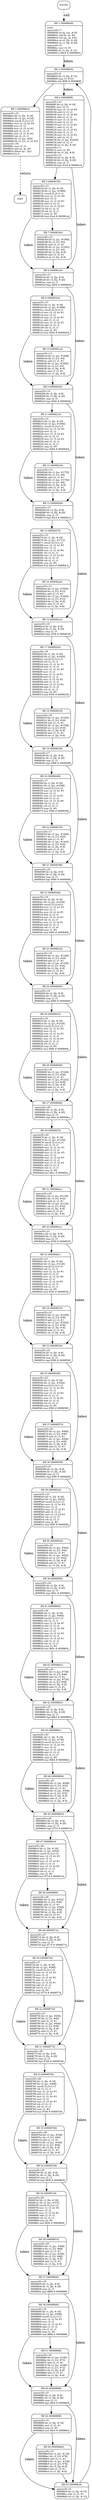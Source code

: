 digraph main{
node [shape=Mrecord, labeljust=l, fontsize=10];
	"0" [label="ENTRY"]
	"0" -> "1" [label="call", style=dashed, weight=2];
	"1" [label="{BB 1 (000080d8) | main:\lsparse20.c:7\l000080d8    str fp, [sp, #-4]!\l000080dc    add fp, sp, #0\l000080e0    sub sp, sp, #20\l000080e4    str r0, [fp, #-16]\l000080e8    str r1, [fp, #-20]\lsparse20.c:9\l000080ec    mov r3, #1\l000080f0    str r3, [fp, #-12]\l000080f4    b 88d4    # 000088d4\l }"]
	"1" -> "2" [label="taken", weight=3];
	"2" [label="{BB 2 (000088d4) | sparse20.c:9\l000088d4    ldr r3, [fp, #-12]\l000088d8    cmp r3, #101\l000088dc    ble 80f8    # 000080f8\l }"]
	"2" -> "3" [weight=4];
	"2" -> "4" [label="taken", weight=3];
	"3" [label="{BB 3 (000088e0) | sparse20.c:33\l000088e0    ldr r1, [fp, #-16]\l000088e4    ldr r3, [pc, #124]\l000088e8    umull r2,r3,r1,r3\l000088ec    mov r2, r3, lsr #4\l000088f0    mov r3, r2\l000088f4    mov r3, r3, lsl #2\l000088f8    add r3, r3, r2\l000088fc    mov r3, r3, lsl #2\l00008900    rsb r2, r3, r1\l00008904    ldr r3, [pc, #24]\l00008908    ldr r3, [r3, r2, lsl #2]\lsparse20.c:34\l0000890c    mov r0, r3\l00008910    add sp, fp, #0\l00008914    ldmia sp!, \{fp\}\l00008918    bx lr\l }"]
	"3" -> "65" [label="return", style=dashed, weight=2];
	"4" [label="{BB 4 (000080f8) | sparse20.c:10\l000080f8    ldr r2, [fp, #-16]\l000080fc    mov r3, r2\l00008100    mov r3, r3, lsl #6\l00008104    add r3, r3, r2\l00008108    mov r3, r3, lsl #6\l0000810c    add r3, r3, r2\l00008110    mov r3, r3, lsl #2\l00008114    add r3, r3, r2\l00008118    mov r3, r3, lsl #2\l0000811c    add r3, r3, r2\l00008120    mov r2, r3, lsl #2\l00008124    add r3, r3, r2\l00008128    mov r2, r3, lsl #2\l0000812c    add r2, r3, r2\l00008130    ldr r3, [pc, #2020]\l00008134    add r3, r2, r3\l00008138    str r3, [fp, #-16]\lsparse20.c:11\l0000813c    mov r3, #0\l00008140    str r3, [fp, #-8]\lsparse20.c:12\l00008144    ldr r2, [fp, #-8]\l00008148    ldr r3, [fp, #-20]\l0000814c    cmp r2, r3\l00008150    bge 81a4    # 000081a4\l }"]
	"4" -> "5" [weight=4];
	"4" -> "6" [label="taken", weight=3];
	"5" [label="{BB 5 (00008154) | sparse20.c:12\l00008154    ldr r1, [fp, #-16]\l00008158    ldr r3, [pc, #1984]\l0000815c    umull r2,r3,r1,r3\l00008160    mov r2, r3, lsr #6\l00008164    mov r3, r2\l00008168    mov r3, r3, lsl #3\l0000816c    add r3, r3, r2\l00008170    mov r3, r3, lsl #3\l00008174    rsb r3, r2, r3\l00008178    rsb r2, r3, r1\l0000817c    cmp r2, #0\l00008180    bne 81a4    # 000081a4\l }"]
	"5" -> "7" [weight=4];
	"5" -> "6" [label="taken", weight=3];
	"6" [label="{BB 6 (000081a4) | sparse20.c:13\l000081a4    ldr r2, [fp, #-8]\l000081a8    ldr r3, [fp, #-20]\l000081ac    cmp r2, r3\l000081b0    bge 8204    # 00008204\l }"]
	"6" -> "8" [weight=4];
	"6" -> "9" [label="taken", weight=3];
	"7" [label="{BB 7 (00008184) | sparse20.c:12\l00008184    ldr r3, [pc, #1944]\l00008188    ldr r3, [r3, #0]\l0000818c    add r2, r3, #1\l00008190    ldr r3, [pc, #1932]\l00008194    str r2, [r3, #0]\l00008198    ldr r3, [fp, #-8]\l0000819c    add r3, r3, #1\l000081a0    str r3, [fp, #-8]\l }"]
	"7" -> "6" [weight=4];
	"8" [label="{BB 8 (000081b4) | sparse20.c:13\l000081b4    ldr r1, [fp, #-16]\l000081b8    ldr r3, [pc, #1896]\l000081bc    umull r2,r3,r1,r3\l000081c0    mov r2, r3, lsr #1\l000081c4    mov r3, r2\l000081c8    mov r3, r3, lsl #5\l000081cc    add r3, r3, r2\l000081d0    mov r3, r3, lsl #1\l000081d4    add r3, r3, r2\l000081d8    rsb r2, r3, r1\l000081dc    cmp r2, #0\l000081e0    bne 8204    # 00008204\l }"]
	"8" -> "10" [weight=4];
	"8" -> "9" [label="taken", weight=3];
	"9" [label="{BB 9 (00008204) | sparse20.c:14\l00008204    ldr r2, [fp, #-8]\l00008208    ldr r3, [fp, #-20]\l0000820c    cmp r2, r3\l00008210    bge 8264    # 00008264\l }"]
	"9" -> "11" [weight=4];
	"9" -> "12" [label="taken", weight=3];
	"10" [label="{BB 10 (000081e4) | sparse20.c:13\l000081e4    ldr r3, [pc, #1848]\l000081e8    ldr r3, [r3, #4]\l000081ec    add r2, r3, #1\l000081f0    ldr r3, [pc, #1836]\l000081f4    str r2, [r3, #4]\l000081f8    ldr r3, [fp, #-8]\l000081fc    add r3, r3, #1\l00008200    str r3, [fp, #-8]\l }"]
	"10" -> "9" [weight=4];
	"11" [label="{BB 11 (00008214) | sparse20.c:14\l00008214    ldr r1, [fp, #-16]\l00008218    ldr r3, [pc, #1804]\l0000821c    umull r2,r3,r1,r3\l00008220    mov r2, r3, lsr #4\l00008224    mov r3, r2\l00008228    mov r3, r3, lsl #4\l0000822c    rsb r3, r2, r3\l00008230    mov r3, r3, lsl #2\l00008234    add r3, r3, r2\l00008238    rsb r2, r3, r1\l0000823c    cmp r2, #0\l00008240    bne 8264    # 00008264\l }"]
	"11" -> "13" [weight=4];
	"11" -> "12" [label="taken", weight=3];
	"12" [label="{BB 12 (00008264) | sparse20.c:15\l00008264    ldr r2, [fp, #-8]\l00008268    ldr r3, [fp, #-20]\l0000826c    cmp r2, r3\l00008270    bge 82c4    # 000082c4\l }"]
	"12" -> "14" [weight=4];
	"12" -> "15" [label="taken", weight=3];
	"13" [label="{BB 13 (00008244) | sparse20.c:14\l00008244    ldr r3, [pc, #1752]\l00008248    ldr r3, [r3, #8]\l0000824c    add r2, r3, #1\l00008250    ldr r3, [pc, #1740]\l00008254    str r2, [r3, #8]\l00008258    ldr r3, [fp, #-8]\l0000825c    add r3, r3, #1\l00008260    str r3, [fp, #-8]\l }"]
	"13" -> "12" [weight=4];
	"14" [label="{BB 14 (00008274) | sparse20.c:15\l00008274    ldr r1, [fp, #-16]\l00008278    ldr r3, [pc, #1712]\l0000827c    umull r2,r3,r1,r3\l00008280    mov r2, r3, lsr #3\l00008284    mov r3, r2\l00008288    mov r3, r3, lsl #4\l0000828c    rsb r3, r2, r3\l00008290    mov r3, r3, lsl #2\l00008294    rsb r3, r2, r3\l00008298    rsb r2, r3, r1\l0000829c    cmp r2, #0\l000082a0    bne 82c4    # 000082c4\l }"]
	"14" -> "16" [weight=4];
	"14" -> "15" [label="taken", weight=3];
	"15" [label="{BB 15 (000082c4) | sparse20.c:16\l000082c4    ldr r2, [fp, #-8]\l000082c8    ldr r3, [fp, #-20]\l000082cc    cmp r2, r3\l000082d0    bge 8338    # 00008338\l }"]
	"15" -> "17" [weight=4];
	"15" -> "18" [label="taken", weight=3];
	"16" [label="{BB 16 (000082a4) | sparse20.c:15\l000082a4    ldr r3, [pc, #1656]\l000082a8    ldr r3, [r3, #12]\l000082ac    add r2, r3, #1\l000082b0    ldr r3, [pc, #1644]\l000082b4    str r2, [r3, #12]\l000082b8    ldr r3, [fp, #-8]\l000082bc    add r3, r3, #1\l000082c0    str r3, [fp, #-8]\l }"]
	"16" -> "15" [weight=4];
	"17" [label="{BB 17 (000082d4) | sparse20.c:16\l000082d4    ldr r1, [fp, #-16]\l000082d8    ldr r3, [pc, #1620]\l000082dc    umull r2,r3,r1,r3\l000082e0    rsb r2, r3, r1\l000082e4    mov r2, r2, lsr #1\l000082e8    add r3, r3, r2\l000082ec    mov r2, r3, lsr #5\l000082f0    mov r3, r2\l000082f4    mov r3, r3, lsl #1\l000082f8    add r3, r3, r2\l000082fc    mov r3, r3, lsl #2\l00008300    add r3, r3, r2\l00008304    mov r3, r3, lsl #2\l00008308    add r3, r3, r2\l0000830c    rsb r2, r3, r1\l00008310    cmp r2, #0\l00008314    bne 8338    # 00008338\l }"]
	"17" -> "19" [weight=4];
	"17" -> "18" [label="taken", weight=3];
	"18" [label="{BB 18 (00008338) | sparse20.c:17\l00008338    ldr r2, [fp, #-8]\l0000833c    ldr r3, [fp, #-20]\l00008340    cmp r2, r3\l00008344    bge 8398    # 00008398\l }"]
	"18" -> "20" [weight=4];
	"18" -> "21" [label="taken", weight=3];
	"19" [label="{BB 19 (00008318) | sparse20.c:16\l00008318    ldr r3, [pc, #1540]\l0000831c    ldr r3, [r3, #16]\l00008320    add r2, r3, #1\l00008324    ldr r3, [pc, #1528]\l00008328    str r2, [r3, #16]\l0000832c    ldr r3, [fp, #-8]\l00008330    add r3, r3, #1\l00008334    str r3, [fp, #-8]\l }"]
	"19" -> "18" [weight=4];
	"20" [label="{BB 20 (00008348) | sparse20.c:17\l00008348    ldr r1, [fp, #-16]\l0000834c    ldr r3, [pc, #1508]\l00008350    umull r2,r3,r1,r3\l00008354    mov r2, r3, lsr #5\l00008358    mov r3, r2\l0000835c    mov r3, r3, lsl #1\l00008360    add r3, r3, r2\l00008364    mov r3, r3, lsl #4\l00008368    rsb r3, r2, r3\l0000836c    rsb r2, r3, r1\l00008370    cmp r2, #0\l00008374    bne 8398    # 00008398\l }"]
	"20" -> "22" [weight=4];
	"20" -> "21" [label="taken", weight=3];
	"21" [label="{BB 21 (00008398) | sparse20.c:18\l00008398    ldr r2, [fp, #-8]\l0000839c    ldr r3, [fp, #-20]\l000083a0    cmp r2, r3\l000083a4    bge 8400    # 00008400\l }"]
	"21" -> "23" [weight=4];
	"21" -> "24" [label="taken", weight=3];
	"22" [label="{BB 22 (00008378) | sparse20.c:17\l00008378    ldr r3, [pc, #1444]\l0000837c    ldr r3, [r3, #20]\l00008380    add r2, r3, #1\l00008384    ldr r3, [pc, #1432]\l00008388    str r2, [r3, #20]\l0000838c    ldr r3, [fp, #-8]\l00008390    add r3, r3, #1\l00008394    str r3, [fp, #-8]\l }"]
	"22" -> "21" [weight=4];
	"23" [label="{BB 23 (000083a8) | sparse20.c:18\l000083a8    ldr r0, [fp, #-16]\l000083ac    ldr r3, [pc, #1416]\l000083b0    umull r2,r3,r0,r3\l000083b4    mov r1, r3, lsr #3\l000083b8    mov r2, r1\l000083bc    mov r2, r2, lsl #1\l000083c0    add r2, r2, r1\l000083c4    mov r3, r2, lsl #3\l000083c8    rsb r3, r2, r3\l000083cc    mov r3, r3, lsl #1\l000083d0    add r3, r3, r1\l000083d4    rsb r1, r3, r0\l000083d8    cmp r1, #0\l000083dc    bne 8400    # 00008400\l }"]
	"23" -> "25" [weight=4];
	"23" -> "24" [label="taken", weight=3];
	"24" [label="{BB 24 (00008400) | sparse20.c:19\l00008400    ldr r2, [fp, #-8]\l00008404    ldr r3, [fp, #-20]\l00008408    cmp r2, r3\l0000840c    bge 8460    # 00008460\l }"]
	"24" -> "26" [weight=4];
	"24" -> "27" [label="taken", weight=3];
	"25" [label="{BB 25 (000083e0) | sparse20.c:18\l000083e0    ldr r3, [pc, #1340]\l000083e4    ldr r3, [r3, #24]\l000083e8    add r2, r3, #1\l000083ec    ldr r3, [pc, #1328]\l000083f0    str r2, [r3, #24]\l000083f4    ldr r3, [fp, #-8]\l000083f8    add r3, r3, #1\l000083fc    str r3, [fp, #-8]\l }"]
	"25" -> "24" [weight=4];
	"26" [label="{BB 26 (00008410) | sparse20.c:19\l00008410    ldr r1, [fp, #-16]\l00008414    ldr r3, [pc, #1316]\l00008418    umull r2,r3,r1,r3\l0000841c    mov r2, r3, lsr #5\l00008420    mov r3, r2\l00008424    mov r3, r3, lsl #2\l00008428    add r3, r3, r2\l0000842c    mov r3, r3, lsl #3\l00008430    add r3, r3, r2\l00008434    rsb r2, r3, r1\l00008438    cmp r2, #0\l0000843c    bne 8460    # 00008460\l }"]
	"26" -> "28" [weight=4];
	"26" -> "27" [label="taken", weight=3];
	"27" [label="{BB 27 (00008460) | sparse20.c:20\l00008460    ldr r2, [fp, #-8]\l00008464    ldr r3, [fp, #-20]\l00008468    cmp r2, r3\l0000846c    bge 84cc    # 000084cc\l }"]
	"27" -> "29" [weight=4];
	"27" -> "30" [label="taken", weight=3];
	"28" [label="{BB 28 (00008440) | sparse20.c:19\l00008440    ldr r3, [pc, #1244]\l00008444    ldr r3, [r3, #28]\l00008448    add r2, r3, #1\l0000844c    ldr r3, [pc, #1232]\l00008450    str r2, [r3, #28]\l00008454    ldr r3, [fp, #-8]\l00008458    add r3, r3, #1\l0000845c    str r3, [fp, #-8]\l }"]
	"28" -> "27" [weight=4];
	"29" [label="{BB 29 (00008470) | sparse20.c:20\l00008470    ldr r1, [fp, #-16]\l00008474    ldr r3, [pc, #1224]\l00008478    umull r2,r3,r1,r3\l0000847c    rsb r2, r3, r1\l00008480    mov r2, r2, lsr #1\l00008484    add r3, r3, r2\l00008488    mov r2, r3, lsr #5\l0000848c    mov r3, r2\l00008490    mov r3, r3, lsl #3\l00008494    add r3, r3, r2\l00008498    mov r3, r3, lsl #2\l0000849c    add r3, r3, r2\l000084a0    rsb r2, r3, r1\l000084a4    cmp r2, #0\l000084a8    bne 84cc    # 000084cc\l }"]
	"29" -> "31" [weight=4];
	"29" -> "30" [label="taken", weight=3];
	"30" [label="{BB 30 (000084cc) | sparse20.c:21\l000084cc    ldr r2, [fp, #-8]\l000084d0    ldr r3, [fp, #-20]\l000084d4    cmp r2, r3\l000084d8    bge 8530    # 00008530\l }"]
	"30" -> "32" [weight=4];
	"30" -> "33" [label="taken", weight=3];
	"31" [label="{BB 31 (000084ac) | sparse20.c:20\l000084ac    ldr r3, [pc, #1136]\l000084b0    ldr r3, [r3, #32]\l000084b4    add r2, r3, #1\l000084b8    ldr r3, [pc, #1124]\l000084bc    str r2, [r3, #32]\l000084c0    ldr r3, [fp, #-8]\l000084c4    add r3, r3, #1\l000084c8    str r3, [fp, #-8]\l }"]
	"31" -> "30" [weight=4];
	"32" [label="{BB 32 (000084dc) | sparse20.c:21\l000084dc    ldr r1, [fp, #-16]\l000084e0    ldr r3, [pc, #1120]\l000084e4    umull r2,r3,r1,r3\l000084e8    rsb r2, r3, r1\l000084ec    mov r2, r2, lsr #1\l000084f0    add r3, r3, r2\l000084f4    mov r2, r3, lsr #4\l000084f8    mov r3, r2\l000084fc    mov r3, r3, lsl #5\l00008500    rsb r3, r2, r3\l00008504    rsb r2, r3, r1\l00008508    cmp r2, #0\l0000850c    bne 8530    # 00008530\l }"]
	"32" -> "34" [weight=4];
	"32" -> "33" [label="taken", weight=3];
	"33" [label="{BB 33 (00008530) | sparse20.c:22\l00008530    ldr r2, [fp, #-8]\l00008534    ldr r3, [fp, #-20]\l00008538    cmp r2, r3\l0000853c    bge 8590    # 00008590\l }"]
	"33" -> "35" [weight=4];
	"33" -> "36" [label="taken", weight=3];
	"34" [label="{BB 34 (00008510) | sparse20.c:21\l00008510    ldr r3, [pc, #1036]\l00008514    ldr r3, [r3, #36]\l00008518    add r2, r3, #1\l0000851c    ldr r3, [pc, #1024]\l00008520    str r2, [r3, #36]\l00008524    ldr r3, [fp, #-8]\l00008528    add r3, r3, #1\l0000852c    str r3, [fp, #-8]\l }"]
	"34" -> "33" [weight=4];
	"35" [label="{BB 35 (00008540) | sparse20.c:22\l00008540    ldr r1, [fp, #-16]\l00008544    ldr r3, [pc, #1024]\l00008548    umull r2,r3,r1,r3\l0000854c    mov r2, r3, lsr #4\l00008550    mov r3, r2\l00008554    mov r3, r3, lsl #3\l00008558    rsb r3, r2, r3\l0000855c    mov r3, r3, lsl #2\l00008560    add r3, r3, r2\l00008564    rsb r2, r3, r1\l00008568    cmp r2, #0\l0000856c    bne 8590    # 00008590\l }"]
	"35" -> "37" [weight=4];
	"35" -> "36" [label="taken", weight=3];
	"36" [label="{BB 36 (00008590) | sparse20.c:23\l00008590    ldr r2, [fp, #-8]\l00008594    ldr r3, [fp, #-20]\l00008598    cmp r2, r3\l0000859c    bge 85f0    # 000085f0\l }"]
	"36" -> "38" [weight=4];
	"36" -> "39" [label="taken", weight=3];
	"37" [label="{BB 37 (00008570) | sparse20.c:22\l00008570    ldr r3, [pc, #940]\l00008574    ldr r3, [r3, #40]\l00008578    add r2, r3, #1\l0000857c    ldr r3, [pc, #928]\l00008580    str r2, [r3, #40]\l00008584    ldr r3, [fp, #-8]\l00008588    add r3, r3, #1\l0000858c    str r3, [fp, #-8]\l }"]
	"37" -> "36" [weight=4];
	"38" [label="{BB 38 (000085a0) | sparse20.c:23\l000085a0    ldr r1, [fp, #-16]\l000085a4    ldr r3, [pc, #932]\l000085a8    umull r2,r3,r1,r3\l000085ac    mov r2, r3, lsr #4\l000085b0    mov r3, r2\l000085b4    mov r3, r3, lsl #1\l000085b8    add r3, r3, r2\l000085bc    mov r3, r3, lsl #3\l000085c0    rsb r3, r2, r3\l000085c4    rsb r2, r3, r1\l000085c8    cmp r2, #0\l000085cc    bne 85f0    # 000085f0\l }"]
	"38" -> "40" [weight=4];
	"38" -> "39" [label="taken", weight=3];
	"39" [label="{BB 39 (000085f0) | sparse20.c:24\l000085f0    ldr r2, [fp, #-8]\l000085f4    ldr r3, [fp, #-20]\l000085f8    cmp r2, r3\l000085fc    bge 865c    # 0000865c\l }"]
	"39" -> "41" [weight=4];
	"39" -> "42" [label="taken", weight=3];
	"40" [label="{BB 40 (000085d0) | sparse20.c:23\l000085d0    ldr r3, [pc, #844]\l000085d4    ldr r3, [r3, #44]\l000085d8    add r2, r3, #1\l000085dc    ldr r3, [pc, #832]\l000085e0    str r2, [r3, #44]\l000085e4    ldr r3, [fp, #-8]\l000085e8    add r3, r3, #1\l000085ec    str r3, [fp, #-8]\l }"]
	"40" -> "39" [weight=4];
	"41" [label="{BB 41 (00008600) | sparse20.c:24\l00008600    ldr r1, [fp, #-16]\l00008604    ldr r3, [pc, #840]\l00008608    umull r2,r3,r1,r3\l0000860c    rsb r2, r3, r1\l00008610    mov r2, r2, lsr #1\l00008614    add r3, r3, r2\l00008618    mov r2, r3, lsr #4\l0000861c    mov r3, r2\l00008620    mov r3, r3, lsl #3\l00008624    add r3, r3, r2\l00008628    mov r3, r3, lsl #1\l0000862c    add r3, r3, r2\l00008630    rsb r2, r3, r1\l00008634    cmp r2, #0\l00008638    bne 865c    # 0000865c\l }"]
	"41" -> "43" [weight=4];
	"41" -> "42" [label="taken", weight=3];
	"42" [label="{BB 42 (0000865c) | sparse20.c:25\l0000865c    ldr r2, [fp, #-8]\l00008660    ldr r3, [fp, #-20]\l00008664    cmp r2, r3\l00008668    bge 86b4    # 000086b4\l }"]
	"42" -> "44" [weight=4];
	"42" -> "45" [label="taken", weight=3];
	"43" [label="{BB 43 (0000863c) | sparse20.c:24\l0000863c    ldr r3, [pc, #736]\l00008640    ldr r3, [r3, #48]\l00008644    add r2, r3, #1\l00008648    ldr r3, [pc, #724]\l0000864c    str r2, [r3, #48]\l00008650    ldr r3, [fp, #-8]\l00008654    add r3, r3, #1\l00008658    str r3, [fp, #-8]\l }"]
	"43" -> "42" [weight=4];
	"44" [label="{BB 44 (0000866c) | sparse20.c:25\l0000866c    ldr r1, [fp, #-16]\l00008670    ldr r3, [pc, #736]\l00008674    umull r2,r3,r1,r3\l00008678    mov r2, r3, lsr #4\l0000867c    mov r3, r2\l00008680    mov r3, r3, lsl #4\l00008684    add r3, r3, r2\l00008688    rsb r2, r3, r1\l0000868c    cmp r2, #0\l00008690    bne 86b4    # 000086b4\l }"]
	"44" -> "46" [weight=4];
	"44" -> "45" [label="taken", weight=3];
	"45" [label="{BB 45 (000086b4) | sparse20.c:26\l000086b4    ldr r2, [fp, #-8]\l000086b8    ldr r3, [fp, #-20]\l000086bc    cmp r2, r3\l000086c0    bge 8714    # 00008714\l }"]
	"45" -> "47" [weight=4];
	"45" -> "48" [label="taken", weight=3];
	"46" [label="{BB 46 (00008694) | sparse20.c:25\l00008694    ldr r3, [pc, #648]\l00008698    ldr r3, [r3, #52]\l0000869c    add r2, r3, #1\l000086a0    ldr r3, [pc, #636]\l000086a4    str r2, [r3, #52]\l000086a8    ldr r3, [fp, #-8]\l000086ac    add r3, r3, #1\l000086b0    str r3, [fp, #-8]\l }"]
	"46" -> "45" [weight=4];
	"47" [label="{BB 47 (000086c4) | sparse20.c:26\l000086c4    ldr r1, [fp, #-16]\l000086c8    ldr r3, [pc, #652]\l000086cc    umull r2,r3,r1,r3\l000086d0    mov r2, r3, lsr #2\l000086d4    mov r3, r2\l000086d8    mov r3, r3, lsl #1\l000086dc    add r3, r3, r2\l000086e0    mov r3, r3, lsl #2\l000086e4    add r3, r3, r2\l000086e8    rsb r2, r3, r1\l000086ec    cmp r2, #0\l000086f0    bne 8714    # 00008714\l }"]
	"47" -> "49" [weight=4];
	"47" -> "48" [label="taken", weight=3];
	"48" [label="{BB 48 (00008714) | sparse20.c:27\l00008714    ldr r2, [fp, #-8]\l00008718    ldr r3, [fp, #-20]\l0000871c    cmp r2, r3\l00008720    bge 8774    # 00008774\l }"]
	"48" -> "50" [weight=4];
	"48" -> "51" [label="taken", weight=3];
	"49" [label="{BB 49 (000086f4) | sparse20.c:26\l000086f4    ldr r3, [pc, #552]\l000086f8    ldr r3, [r3, #56]\l000086fc    add r2, r3, #1\l00008700    ldr r3, [pc, #540]\l00008704    str r2, [r3, #56]\l00008708    ldr r3, [fp, #-8]\l0000870c    add r3, r3, #1\l00008710    str r3, [fp, #-8]\l }"]
	"49" -> "48" [weight=4];
	"50" [label="{BB 50 (00008724) | sparse20.c:27\l00008724    ldr r1, [fp, #-16]\l00008728    ldr r3, [pc, #560]\l0000872c    umull r2,r3,r1,r3\l00008730    mov r2, r3, lsr #3\l00008734    mov r3, r2\l00008738    mov r3, r3, lsl #2\l0000873c    add r3, r3, r2\l00008740    mov r3, r3, lsl #1\l00008744    add r3, r3, r2\l00008748    rsb r2, r3, r1\l0000874c    cmp r2, #0\l00008750    bne 8774    # 00008774\l }"]
	"50" -> "52" [weight=4];
	"50" -> "51" [label="taken", weight=3];
	"51" [label="{BB 51 (00008774) | sparse20.c:28\l00008774    ldr r2, [fp, #-8]\l00008778    ldr r3, [fp, #-20]\l0000877c    cmp r2, r3\l00008780    bge 87d8    # 000087d8\l }"]
	"51" -> "53" [weight=4];
	"51" -> "54" [label="taken", weight=3];
	"52" [label="{BB 52 (00008754) | sparse20.c:27\l00008754    ldr r3, [pc, #456]\l00008758    ldr r3, [r3, #60]\l0000875c    add r2, r3, #1\l00008760    ldr r3, [pc, #444]\l00008764    str r2, [r3, #60]\l00008768    ldr r3, [fp, #-8]\l0000876c    add r3, r3, #1\l00008770    str r3, [fp, #-8]\l }"]
	"52" -> "51" [weight=4];
	"53" [label="{BB 53 (00008784) | sparse20.c:28\l00008784    ldr r1, [fp, #-16]\l00008788    ldr r3, [pc, #468]\l0000878c    umull r2,r3,r1,r3\l00008790    rsb r2, r3, r1\l00008794    mov r2, r2, lsr #1\l00008798    add r3, r3, r2\l0000879c    mov r2, r3, lsr #2\l000087a0    mov r3, r2\l000087a4    mov r3, r3, lsl #3\l000087a8    rsb r3, r2, r3\l000087ac    rsb r2, r3, r1\l000087b0    cmp r2, #0\l000087b4    bne 87d8    # 000087d8\l }"]
	"53" -> "55" [weight=4];
	"53" -> "54" [label="taken", weight=3];
	"54" [label="{BB 54 (000087d8) | sparse20.c:29\l000087d8    ldr r2, [fp, #-8]\l000087dc    ldr r3, [fp, #-20]\l000087e0    cmp r2, r3\l000087e4    bge 8830    # 00008830\l }"]
	"54" -> "56" [weight=4];
	"54" -> "57" [label="taken", weight=3];
	"55" [label="{BB 55 (000087b8) | sparse20.c:28\l000087b8    ldr r3, [pc, #356]\l000087bc    ldr r3, [r3, #64]\l000087c0    add r2, r3, #1\l000087c4    ldr r3, [pc, #344]\l000087c8    str r2, [r3, #64]\l000087cc    ldr r3, [fp, #-8]\l000087d0    add r3, r3, #1\l000087d4    str r3, [fp, #-8]\l }"]
	"55" -> "54" [weight=4];
	"56" [label="{BB 56 (000087e8) | sparse20.c:29\l000087e8    ldr r1, [fp, #-16]\l000087ec    ldr r3, [pc, #372]\l000087f0    umull r2,r3,r1,r3\l000087f4    mov r2, r3, lsr #2\l000087f8    mov r3, r2\l000087fc    mov r3, r3, lsl #2\l00008800    add r3, r3, r2\l00008804    rsb r2, r3, r1\l00008808    cmp r2, #0\l0000880c    bne 8830    # 00008830\l }"]
	"56" -> "58" [weight=4];
	"56" -> "57" [label="taken", weight=3];
	"57" [label="{BB 57 (00008830) | sparse20.c:30\l00008830    ldr r2, [fp, #-8]\l00008834    ldr r3, [fp, #-20]\l00008838    cmp r2, r3\l0000883c    bge 8888    # 00008888\l }"]
	"57" -> "59" [weight=4];
	"57" -> "60" [label="taken", weight=3];
	"58" [label="{BB 58 (00008810) | sparse20.c:29\l00008810    ldr r3, [pc, #268]\l00008814    ldr r3, [r3, #68]\l00008818    add r2, r3, #1\l0000881c    ldr r3, [pc, #256]\l00008820    str r2, [r3, #68]\l00008824    ldr r3, [fp, #-8]\l00008828    add r3, r3, #1\l0000882c    str r3, [fp, #-8]\l }"]
	"58" -> "57" [weight=4];
	"59" [label="{BB 59 (00008840) | sparse20.c:30\l00008840    ldr r1, [fp, #-16]\l00008844    ldr r3, [pc, #288]\l00008848    umull r2,r3,r1,r3\l0000884c    mov r2, r3, lsr #1\l00008850    mov r3, r2\l00008854    mov r3, r3, lsl #1\l00008858    add r3, r3, r2\l0000885c    rsb r2, r3, r1\l00008860    cmp r2, #0\l00008864    bne 8888    # 00008888\l }"]
	"59" -> "61" [weight=4];
	"59" -> "60" [label="taken", weight=3];
	"60" [label="{BB 60 (00008888) | sparse20.c:31\l00008888    ldr r2, [fp, #-8]\l0000888c    ldr r3, [fp, #-20]\l00008890    cmp r2, r3\l00008894    bge 88c8    # 000088c8\l }"]
	"60" -> "62" [weight=4];
	"60" -> "63" [label="taken", weight=3];
	"61" [label="{BB 61 (00008868) | sparse20.c:30\l00008868    ldr r3, [pc, #180]\l0000886c    ldr r3, [r3, #72]\l00008870    add r2, r3, #1\l00008874    ldr r3, [pc, #168]\l00008878    str r2, [r3, #72]\l0000887c    ldr r3, [fp, #-8]\l00008880    add r3, r3, #1\l00008884    str r3, [fp, #-8]\l }"]
	"61" -> "60" [weight=4];
	"62" [label="{BB 62 (00008898) | sparse20.c:31\l00008898    ldr r3, [fp, #-16]\l0000889c    and r3, r3, #1\l000088a0    cmp r3, #0\l000088a4    bne 88c8    # 000088c8\l }"]
	"62" -> "64" [weight=4];
	"62" -> "63" [label="taken", weight=3];
	"63" [label="{BB 63 (000088c8) | sparse20.c:9\l000088c8    ldr r3, [fp, #-12]\l000088cc    add r3, r3, #1\l000088d0    str r3, [fp, #-12]\l }"]
	"63" -> "2" [weight=4];
	"64" [label="{BB 64 (000088a8) | sparse20.c:31\l000088a8    ldr r3, [pc, #116]\l000088ac    ldr r3, [r3, #76]\l000088b0    add r2, r3, #1\l000088b4    ldr r3, [pc, #104]\l000088b8    str r2, [r3, #76]\l000088bc    ldr r3, [fp, #-8]\l000088c0    add r3, r3, #1\l000088c4    str r3, [fp, #-8]\l }"]
	"64" -> "63" [weight=4];
	"65" [label="EXIT"]
}
